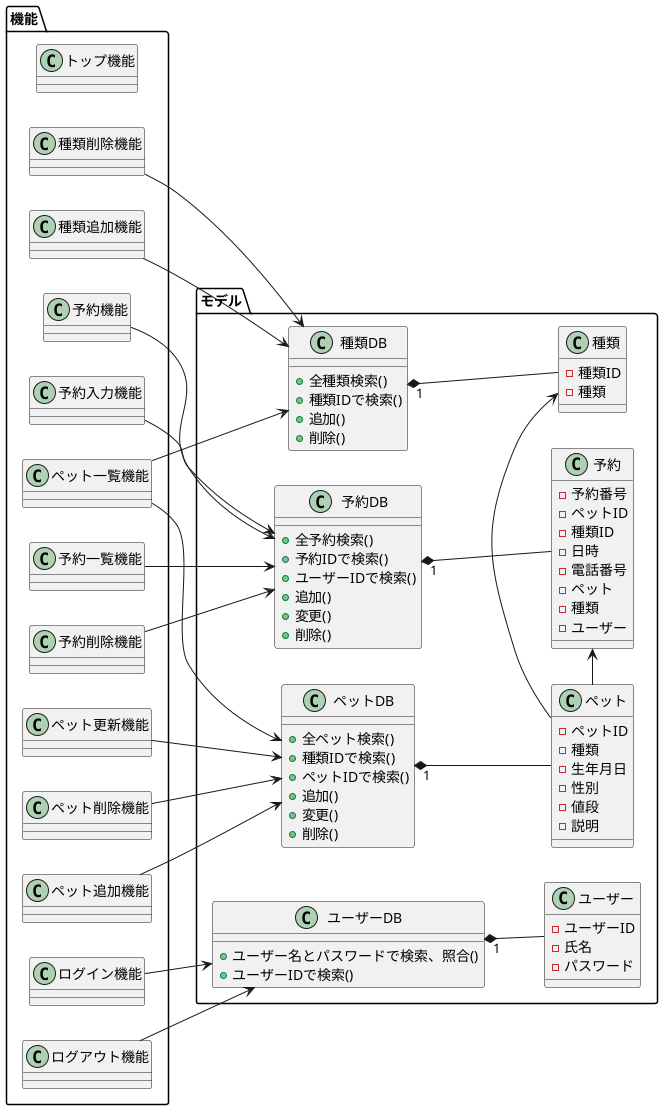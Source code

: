 @startuml
left to right direction

package モデル{
class ペット{
	-ペットID
	-種類
	-生年月日
	-性別
	-値段
	-説明
}

class 種類{
	-種類ID
	-種類
}

class ユーザー{
	-ユーザーID
	-氏名
	-パスワード
}

class 予約{
	-予約番号
	-ペットID
	-種類ID
	-日時
	-電話番号
	-ペット
	-種類
	-ユーザー
}

class ペットDB{
	+全ペット検索()
	+種類IDで検索()
	+ペットIDで検索()
	+追加()
	+変更()
	+削除()
}

class 種類DB{
	+全種類検索()
	+種類IDで検索()
	+追加()
	+削除()
}

class ユーザーDB{
	+ユーザー名とパスワードで検索、照合()
	+ユーザーIDで検索()
}

class 予約DB{
	+全予約検索()
	+予約IDで検索()
	+ユーザーIDで検索()
	+追加()
	+変更()
	+削除()
}
}

package 機能{
class トップ機能
class ペット一覧機能
class ログイン機能
class ログアウト機能
class ペット追加機能
class ペット更新機能
class ペット削除機能
class 種類追加機能
class 種類削除機能
class 予約機能
class 予約入力機能
class 予約一覧機能
class 予約削除機能

}

ペットDB "1" *-- ペット
種類DB "1" *-- 種類
ユーザーDB "1" *-- ユーザー
予約DB "1" *-- 予約
ペット -> 種類
ペット -> 予約

ペット一覧機能-->種類DB
ペット一覧機能-->ペットDB
ログイン機能-->ユーザーDB
ログアウト機能-->ユーザーDB
ペット追加機能-->ペットDB
ペット更新機能-->ペットDB
種類追加機能-->種類DB
種類削除機能-->種類DB
ペット削除機能-->ペットDB
予約入力機能-->予約DB
予約一覧機能-->予約DB
予約削除機能-->予約DB
予約機能-->予約DB

@enduml